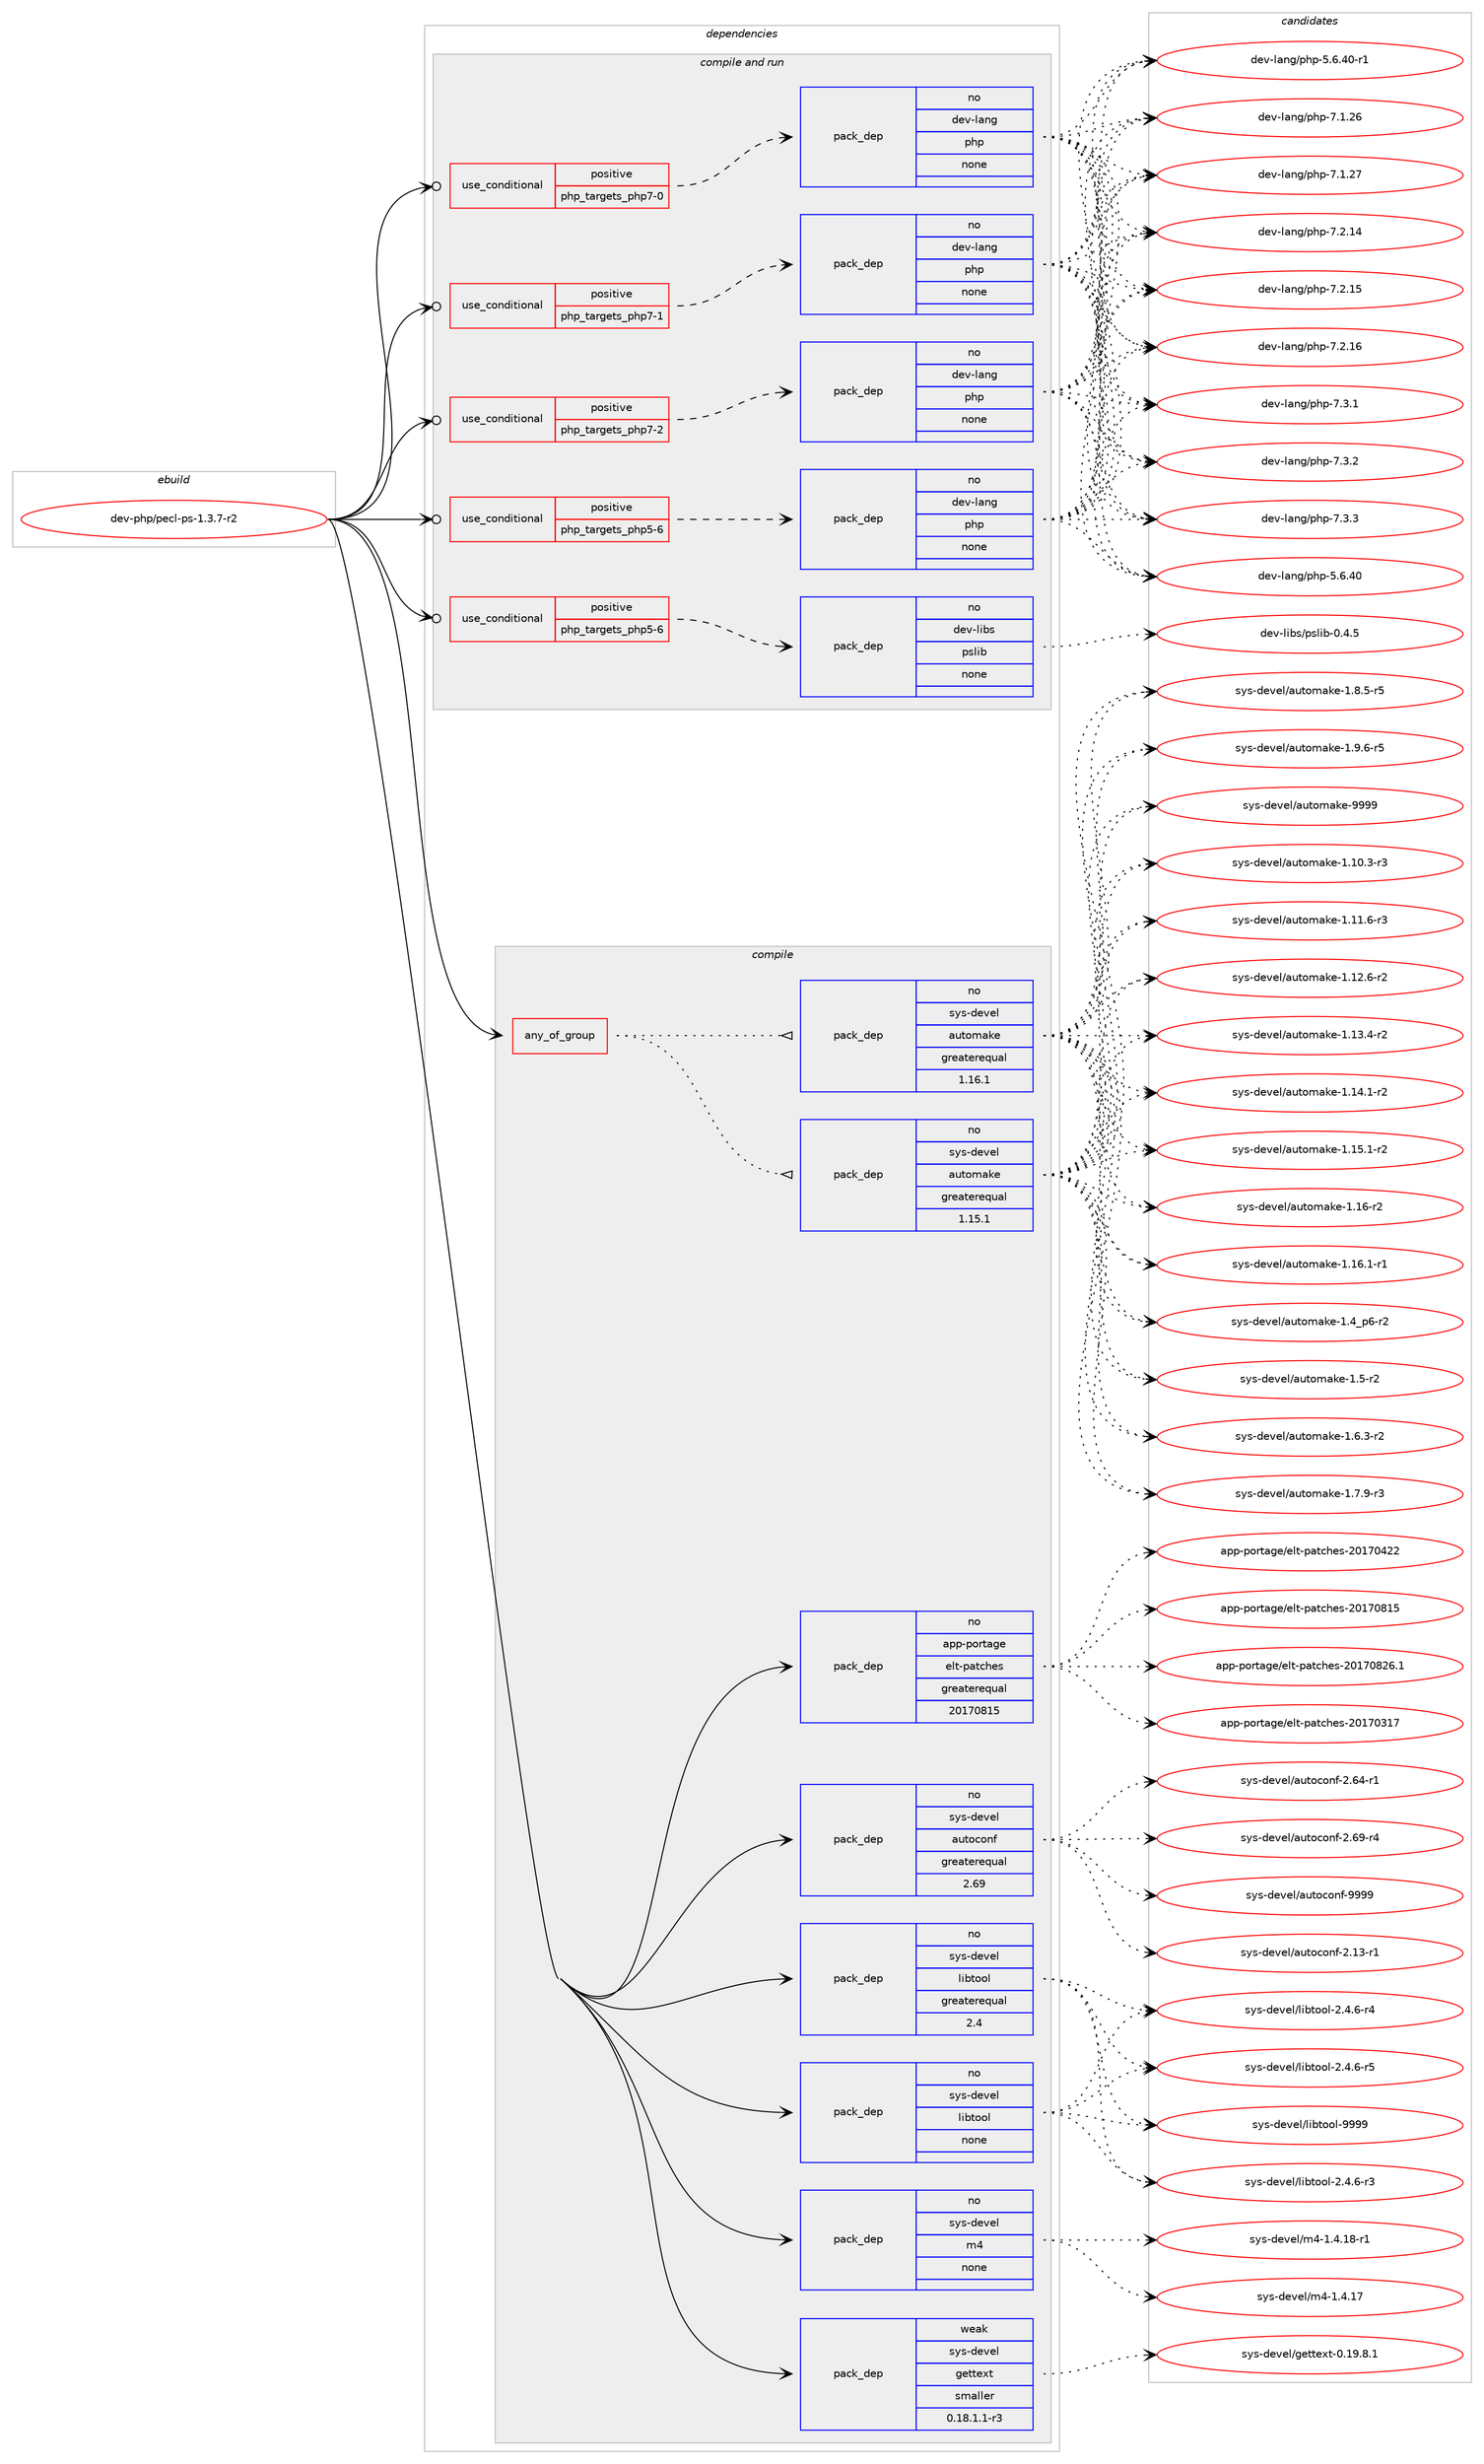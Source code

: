digraph prolog {

# *************
# Graph options
# *************

newrank=true;
concentrate=true;
compound=true;
graph [rankdir=LR,fontname=Helvetica,fontsize=10,ranksep=1.5];#, ranksep=2.5, nodesep=0.2];
edge  [arrowhead=vee];
node  [fontname=Helvetica,fontsize=10];

# **********
# The ebuild
# **********

subgraph cluster_leftcol {
color=gray;
rank=same;
label=<<i>ebuild</i>>;
id [label="dev-php/pecl-ps-1.3.7-r2", color=red, width=4, href="../dev-php/pecl-ps-1.3.7-r2.svg"];
}

# ****************
# The dependencies
# ****************

subgraph cluster_midcol {
color=gray;
label=<<i>dependencies</i>>;
subgraph cluster_compile {
fillcolor="#eeeeee";
style=filled;
label=<<i>compile</i>>;
subgraph any22600 {
dependency1394888 [label=<<TABLE BORDER="0" CELLBORDER="1" CELLSPACING="0" CELLPADDING="4"><TR><TD CELLPADDING="10">any_of_group</TD></TR></TABLE>>, shape=none, color=red];subgraph pack1001922 {
dependency1394889 [label=<<TABLE BORDER="0" CELLBORDER="1" CELLSPACING="0" CELLPADDING="4" WIDTH="220"><TR><TD ROWSPAN="6" CELLPADDING="30">pack_dep</TD></TR><TR><TD WIDTH="110">no</TD></TR><TR><TD>sys-devel</TD></TR><TR><TD>automake</TD></TR><TR><TD>greaterequal</TD></TR><TR><TD>1.16.1</TD></TR></TABLE>>, shape=none, color=blue];
}
dependency1394888:e -> dependency1394889:w [weight=20,style="dotted",arrowhead="oinv"];
subgraph pack1001923 {
dependency1394890 [label=<<TABLE BORDER="0" CELLBORDER="1" CELLSPACING="0" CELLPADDING="4" WIDTH="220"><TR><TD ROWSPAN="6" CELLPADDING="30">pack_dep</TD></TR><TR><TD WIDTH="110">no</TD></TR><TR><TD>sys-devel</TD></TR><TR><TD>automake</TD></TR><TR><TD>greaterequal</TD></TR><TR><TD>1.15.1</TD></TR></TABLE>>, shape=none, color=blue];
}
dependency1394888:e -> dependency1394890:w [weight=20,style="dotted",arrowhead="oinv"];
}
id:e -> dependency1394888:w [weight=20,style="solid",arrowhead="vee"];
subgraph pack1001924 {
dependency1394891 [label=<<TABLE BORDER="0" CELLBORDER="1" CELLSPACING="0" CELLPADDING="4" WIDTH="220"><TR><TD ROWSPAN="6" CELLPADDING="30">pack_dep</TD></TR><TR><TD WIDTH="110">no</TD></TR><TR><TD>app-portage</TD></TR><TR><TD>elt-patches</TD></TR><TR><TD>greaterequal</TD></TR><TR><TD>20170815</TD></TR></TABLE>>, shape=none, color=blue];
}
id:e -> dependency1394891:w [weight=20,style="solid",arrowhead="vee"];
subgraph pack1001925 {
dependency1394892 [label=<<TABLE BORDER="0" CELLBORDER="1" CELLSPACING="0" CELLPADDING="4" WIDTH="220"><TR><TD ROWSPAN="6" CELLPADDING="30">pack_dep</TD></TR><TR><TD WIDTH="110">no</TD></TR><TR><TD>sys-devel</TD></TR><TR><TD>autoconf</TD></TR><TR><TD>greaterequal</TD></TR><TR><TD>2.69</TD></TR></TABLE>>, shape=none, color=blue];
}
id:e -> dependency1394892:w [weight=20,style="solid",arrowhead="vee"];
subgraph pack1001926 {
dependency1394893 [label=<<TABLE BORDER="0" CELLBORDER="1" CELLSPACING="0" CELLPADDING="4" WIDTH="220"><TR><TD ROWSPAN="6" CELLPADDING="30">pack_dep</TD></TR><TR><TD WIDTH="110">no</TD></TR><TR><TD>sys-devel</TD></TR><TR><TD>libtool</TD></TR><TR><TD>greaterequal</TD></TR><TR><TD>2.4</TD></TR></TABLE>>, shape=none, color=blue];
}
id:e -> dependency1394893:w [weight=20,style="solid",arrowhead="vee"];
subgraph pack1001927 {
dependency1394894 [label=<<TABLE BORDER="0" CELLBORDER="1" CELLSPACING="0" CELLPADDING="4" WIDTH="220"><TR><TD ROWSPAN="6" CELLPADDING="30">pack_dep</TD></TR><TR><TD WIDTH="110">no</TD></TR><TR><TD>sys-devel</TD></TR><TR><TD>libtool</TD></TR><TR><TD>none</TD></TR><TR><TD></TD></TR></TABLE>>, shape=none, color=blue];
}
id:e -> dependency1394894:w [weight=20,style="solid",arrowhead="vee"];
subgraph pack1001928 {
dependency1394895 [label=<<TABLE BORDER="0" CELLBORDER="1" CELLSPACING="0" CELLPADDING="4" WIDTH="220"><TR><TD ROWSPAN="6" CELLPADDING="30">pack_dep</TD></TR><TR><TD WIDTH="110">no</TD></TR><TR><TD>sys-devel</TD></TR><TR><TD>m4</TD></TR><TR><TD>none</TD></TR><TR><TD></TD></TR></TABLE>>, shape=none, color=blue];
}
id:e -> dependency1394895:w [weight=20,style="solid",arrowhead="vee"];
subgraph pack1001929 {
dependency1394896 [label=<<TABLE BORDER="0" CELLBORDER="1" CELLSPACING="0" CELLPADDING="4" WIDTH="220"><TR><TD ROWSPAN="6" CELLPADDING="30">pack_dep</TD></TR><TR><TD WIDTH="110">weak</TD></TR><TR><TD>sys-devel</TD></TR><TR><TD>gettext</TD></TR><TR><TD>smaller</TD></TR><TR><TD>0.18.1.1-r3</TD></TR></TABLE>>, shape=none, color=blue];
}
id:e -> dependency1394896:w [weight=20,style="solid",arrowhead="vee"];
}
subgraph cluster_compileandrun {
fillcolor="#eeeeee";
style=filled;
label=<<i>compile and run</i>>;
subgraph cond369801 {
dependency1394897 [label=<<TABLE BORDER="0" CELLBORDER="1" CELLSPACING="0" CELLPADDING="4"><TR><TD ROWSPAN="3" CELLPADDING="10">use_conditional</TD></TR><TR><TD>positive</TD></TR><TR><TD>php_targets_php5-6</TD></TR></TABLE>>, shape=none, color=red];
subgraph pack1001930 {
dependency1394898 [label=<<TABLE BORDER="0" CELLBORDER="1" CELLSPACING="0" CELLPADDING="4" WIDTH="220"><TR><TD ROWSPAN="6" CELLPADDING="30">pack_dep</TD></TR><TR><TD WIDTH="110">no</TD></TR><TR><TD>dev-lang</TD></TR><TR><TD>php</TD></TR><TR><TD>none</TD></TR><TR><TD></TD></TR></TABLE>>, shape=none, color=blue];
}
dependency1394897:e -> dependency1394898:w [weight=20,style="dashed",arrowhead="vee"];
}
id:e -> dependency1394897:w [weight=20,style="solid",arrowhead="odotvee"];
subgraph cond369802 {
dependency1394899 [label=<<TABLE BORDER="0" CELLBORDER="1" CELLSPACING="0" CELLPADDING="4"><TR><TD ROWSPAN="3" CELLPADDING="10">use_conditional</TD></TR><TR><TD>positive</TD></TR><TR><TD>php_targets_php5-6</TD></TR></TABLE>>, shape=none, color=red];
subgraph pack1001931 {
dependency1394900 [label=<<TABLE BORDER="0" CELLBORDER="1" CELLSPACING="0" CELLPADDING="4" WIDTH="220"><TR><TD ROWSPAN="6" CELLPADDING="30">pack_dep</TD></TR><TR><TD WIDTH="110">no</TD></TR><TR><TD>dev-libs</TD></TR><TR><TD>pslib</TD></TR><TR><TD>none</TD></TR><TR><TD></TD></TR></TABLE>>, shape=none, color=blue];
}
dependency1394899:e -> dependency1394900:w [weight=20,style="dashed",arrowhead="vee"];
}
id:e -> dependency1394899:w [weight=20,style="solid",arrowhead="odotvee"];
subgraph cond369803 {
dependency1394901 [label=<<TABLE BORDER="0" CELLBORDER="1" CELLSPACING="0" CELLPADDING="4"><TR><TD ROWSPAN="3" CELLPADDING="10">use_conditional</TD></TR><TR><TD>positive</TD></TR><TR><TD>php_targets_php7-0</TD></TR></TABLE>>, shape=none, color=red];
subgraph pack1001932 {
dependency1394902 [label=<<TABLE BORDER="0" CELLBORDER="1" CELLSPACING="0" CELLPADDING="4" WIDTH="220"><TR><TD ROWSPAN="6" CELLPADDING="30">pack_dep</TD></TR><TR><TD WIDTH="110">no</TD></TR><TR><TD>dev-lang</TD></TR><TR><TD>php</TD></TR><TR><TD>none</TD></TR><TR><TD></TD></TR></TABLE>>, shape=none, color=blue];
}
dependency1394901:e -> dependency1394902:w [weight=20,style="dashed",arrowhead="vee"];
}
id:e -> dependency1394901:w [weight=20,style="solid",arrowhead="odotvee"];
subgraph cond369804 {
dependency1394903 [label=<<TABLE BORDER="0" CELLBORDER="1" CELLSPACING="0" CELLPADDING="4"><TR><TD ROWSPAN="3" CELLPADDING="10">use_conditional</TD></TR><TR><TD>positive</TD></TR><TR><TD>php_targets_php7-1</TD></TR></TABLE>>, shape=none, color=red];
subgraph pack1001933 {
dependency1394904 [label=<<TABLE BORDER="0" CELLBORDER="1" CELLSPACING="0" CELLPADDING="4" WIDTH="220"><TR><TD ROWSPAN="6" CELLPADDING="30">pack_dep</TD></TR><TR><TD WIDTH="110">no</TD></TR><TR><TD>dev-lang</TD></TR><TR><TD>php</TD></TR><TR><TD>none</TD></TR><TR><TD></TD></TR></TABLE>>, shape=none, color=blue];
}
dependency1394903:e -> dependency1394904:w [weight=20,style="dashed",arrowhead="vee"];
}
id:e -> dependency1394903:w [weight=20,style="solid",arrowhead="odotvee"];
subgraph cond369805 {
dependency1394905 [label=<<TABLE BORDER="0" CELLBORDER="1" CELLSPACING="0" CELLPADDING="4"><TR><TD ROWSPAN="3" CELLPADDING="10">use_conditional</TD></TR><TR><TD>positive</TD></TR><TR><TD>php_targets_php7-2</TD></TR></TABLE>>, shape=none, color=red];
subgraph pack1001934 {
dependency1394906 [label=<<TABLE BORDER="0" CELLBORDER="1" CELLSPACING="0" CELLPADDING="4" WIDTH="220"><TR><TD ROWSPAN="6" CELLPADDING="30">pack_dep</TD></TR><TR><TD WIDTH="110">no</TD></TR><TR><TD>dev-lang</TD></TR><TR><TD>php</TD></TR><TR><TD>none</TD></TR><TR><TD></TD></TR></TABLE>>, shape=none, color=blue];
}
dependency1394905:e -> dependency1394906:w [weight=20,style="dashed",arrowhead="vee"];
}
id:e -> dependency1394905:w [weight=20,style="solid",arrowhead="odotvee"];
}
subgraph cluster_run {
fillcolor="#eeeeee";
style=filled;
label=<<i>run</i>>;
}
}

# **************
# The candidates
# **************

subgraph cluster_choices {
rank=same;
color=gray;
label=<<i>candidates</i>>;

subgraph choice1001922 {
color=black;
nodesep=1;
choice11512111545100101118101108479711711611110997107101454946494846514511451 [label="sys-devel/automake-1.10.3-r3", color=red, width=4,href="../sys-devel/automake-1.10.3-r3.svg"];
choice11512111545100101118101108479711711611110997107101454946494946544511451 [label="sys-devel/automake-1.11.6-r3", color=red, width=4,href="../sys-devel/automake-1.11.6-r3.svg"];
choice11512111545100101118101108479711711611110997107101454946495046544511450 [label="sys-devel/automake-1.12.6-r2", color=red, width=4,href="../sys-devel/automake-1.12.6-r2.svg"];
choice11512111545100101118101108479711711611110997107101454946495146524511450 [label="sys-devel/automake-1.13.4-r2", color=red, width=4,href="../sys-devel/automake-1.13.4-r2.svg"];
choice11512111545100101118101108479711711611110997107101454946495246494511450 [label="sys-devel/automake-1.14.1-r2", color=red, width=4,href="../sys-devel/automake-1.14.1-r2.svg"];
choice11512111545100101118101108479711711611110997107101454946495346494511450 [label="sys-devel/automake-1.15.1-r2", color=red, width=4,href="../sys-devel/automake-1.15.1-r2.svg"];
choice1151211154510010111810110847971171161111099710710145494649544511450 [label="sys-devel/automake-1.16-r2", color=red, width=4,href="../sys-devel/automake-1.16-r2.svg"];
choice11512111545100101118101108479711711611110997107101454946495446494511449 [label="sys-devel/automake-1.16.1-r1", color=red, width=4,href="../sys-devel/automake-1.16.1-r1.svg"];
choice115121115451001011181011084797117116111109971071014549465295112544511450 [label="sys-devel/automake-1.4_p6-r2", color=red, width=4,href="../sys-devel/automake-1.4_p6-r2.svg"];
choice11512111545100101118101108479711711611110997107101454946534511450 [label="sys-devel/automake-1.5-r2", color=red, width=4,href="../sys-devel/automake-1.5-r2.svg"];
choice115121115451001011181011084797117116111109971071014549465446514511450 [label="sys-devel/automake-1.6.3-r2", color=red, width=4,href="../sys-devel/automake-1.6.3-r2.svg"];
choice115121115451001011181011084797117116111109971071014549465546574511451 [label="sys-devel/automake-1.7.9-r3", color=red, width=4,href="../sys-devel/automake-1.7.9-r3.svg"];
choice115121115451001011181011084797117116111109971071014549465646534511453 [label="sys-devel/automake-1.8.5-r5", color=red, width=4,href="../sys-devel/automake-1.8.5-r5.svg"];
choice115121115451001011181011084797117116111109971071014549465746544511453 [label="sys-devel/automake-1.9.6-r5", color=red, width=4,href="../sys-devel/automake-1.9.6-r5.svg"];
choice115121115451001011181011084797117116111109971071014557575757 [label="sys-devel/automake-9999", color=red, width=4,href="../sys-devel/automake-9999.svg"];
dependency1394889:e -> choice11512111545100101118101108479711711611110997107101454946494846514511451:w [style=dotted,weight="100"];
dependency1394889:e -> choice11512111545100101118101108479711711611110997107101454946494946544511451:w [style=dotted,weight="100"];
dependency1394889:e -> choice11512111545100101118101108479711711611110997107101454946495046544511450:w [style=dotted,weight="100"];
dependency1394889:e -> choice11512111545100101118101108479711711611110997107101454946495146524511450:w [style=dotted,weight="100"];
dependency1394889:e -> choice11512111545100101118101108479711711611110997107101454946495246494511450:w [style=dotted,weight="100"];
dependency1394889:e -> choice11512111545100101118101108479711711611110997107101454946495346494511450:w [style=dotted,weight="100"];
dependency1394889:e -> choice1151211154510010111810110847971171161111099710710145494649544511450:w [style=dotted,weight="100"];
dependency1394889:e -> choice11512111545100101118101108479711711611110997107101454946495446494511449:w [style=dotted,weight="100"];
dependency1394889:e -> choice115121115451001011181011084797117116111109971071014549465295112544511450:w [style=dotted,weight="100"];
dependency1394889:e -> choice11512111545100101118101108479711711611110997107101454946534511450:w [style=dotted,weight="100"];
dependency1394889:e -> choice115121115451001011181011084797117116111109971071014549465446514511450:w [style=dotted,weight="100"];
dependency1394889:e -> choice115121115451001011181011084797117116111109971071014549465546574511451:w [style=dotted,weight="100"];
dependency1394889:e -> choice115121115451001011181011084797117116111109971071014549465646534511453:w [style=dotted,weight="100"];
dependency1394889:e -> choice115121115451001011181011084797117116111109971071014549465746544511453:w [style=dotted,weight="100"];
dependency1394889:e -> choice115121115451001011181011084797117116111109971071014557575757:w [style=dotted,weight="100"];
}
subgraph choice1001923 {
color=black;
nodesep=1;
choice11512111545100101118101108479711711611110997107101454946494846514511451 [label="sys-devel/automake-1.10.3-r3", color=red, width=4,href="../sys-devel/automake-1.10.3-r3.svg"];
choice11512111545100101118101108479711711611110997107101454946494946544511451 [label="sys-devel/automake-1.11.6-r3", color=red, width=4,href="../sys-devel/automake-1.11.6-r3.svg"];
choice11512111545100101118101108479711711611110997107101454946495046544511450 [label="sys-devel/automake-1.12.6-r2", color=red, width=4,href="../sys-devel/automake-1.12.6-r2.svg"];
choice11512111545100101118101108479711711611110997107101454946495146524511450 [label="sys-devel/automake-1.13.4-r2", color=red, width=4,href="../sys-devel/automake-1.13.4-r2.svg"];
choice11512111545100101118101108479711711611110997107101454946495246494511450 [label="sys-devel/automake-1.14.1-r2", color=red, width=4,href="../sys-devel/automake-1.14.1-r2.svg"];
choice11512111545100101118101108479711711611110997107101454946495346494511450 [label="sys-devel/automake-1.15.1-r2", color=red, width=4,href="../sys-devel/automake-1.15.1-r2.svg"];
choice1151211154510010111810110847971171161111099710710145494649544511450 [label="sys-devel/automake-1.16-r2", color=red, width=4,href="../sys-devel/automake-1.16-r2.svg"];
choice11512111545100101118101108479711711611110997107101454946495446494511449 [label="sys-devel/automake-1.16.1-r1", color=red, width=4,href="../sys-devel/automake-1.16.1-r1.svg"];
choice115121115451001011181011084797117116111109971071014549465295112544511450 [label="sys-devel/automake-1.4_p6-r2", color=red, width=4,href="../sys-devel/automake-1.4_p6-r2.svg"];
choice11512111545100101118101108479711711611110997107101454946534511450 [label="sys-devel/automake-1.5-r2", color=red, width=4,href="../sys-devel/automake-1.5-r2.svg"];
choice115121115451001011181011084797117116111109971071014549465446514511450 [label="sys-devel/automake-1.6.3-r2", color=red, width=4,href="../sys-devel/automake-1.6.3-r2.svg"];
choice115121115451001011181011084797117116111109971071014549465546574511451 [label="sys-devel/automake-1.7.9-r3", color=red, width=4,href="../sys-devel/automake-1.7.9-r3.svg"];
choice115121115451001011181011084797117116111109971071014549465646534511453 [label="sys-devel/automake-1.8.5-r5", color=red, width=4,href="../sys-devel/automake-1.8.5-r5.svg"];
choice115121115451001011181011084797117116111109971071014549465746544511453 [label="sys-devel/automake-1.9.6-r5", color=red, width=4,href="../sys-devel/automake-1.9.6-r5.svg"];
choice115121115451001011181011084797117116111109971071014557575757 [label="sys-devel/automake-9999", color=red, width=4,href="../sys-devel/automake-9999.svg"];
dependency1394890:e -> choice11512111545100101118101108479711711611110997107101454946494846514511451:w [style=dotted,weight="100"];
dependency1394890:e -> choice11512111545100101118101108479711711611110997107101454946494946544511451:w [style=dotted,weight="100"];
dependency1394890:e -> choice11512111545100101118101108479711711611110997107101454946495046544511450:w [style=dotted,weight="100"];
dependency1394890:e -> choice11512111545100101118101108479711711611110997107101454946495146524511450:w [style=dotted,weight="100"];
dependency1394890:e -> choice11512111545100101118101108479711711611110997107101454946495246494511450:w [style=dotted,weight="100"];
dependency1394890:e -> choice11512111545100101118101108479711711611110997107101454946495346494511450:w [style=dotted,weight="100"];
dependency1394890:e -> choice1151211154510010111810110847971171161111099710710145494649544511450:w [style=dotted,weight="100"];
dependency1394890:e -> choice11512111545100101118101108479711711611110997107101454946495446494511449:w [style=dotted,weight="100"];
dependency1394890:e -> choice115121115451001011181011084797117116111109971071014549465295112544511450:w [style=dotted,weight="100"];
dependency1394890:e -> choice11512111545100101118101108479711711611110997107101454946534511450:w [style=dotted,weight="100"];
dependency1394890:e -> choice115121115451001011181011084797117116111109971071014549465446514511450:w [style=dotted,weight="100"];
dependency1394890:e -> choice115121115451001011181011084797117116111109971071014549465546574511451:w [style=dotted,weight="100"];
dependency1394890:e -> choice115121115451001011181011084797117116111109971071014549465646534511453:w [style=dotted,weight="100"];
dependency1394890:e -> choice115121115451001011181011084797117116111109971071014549465746544511453:w [style=dotted,weight="100"];
dependency1394890:e -> choice115121115451001011181011084797117116111109971071014557575757:w [style=dotted,weight="100"];
}
subgraph choice1001924 {
color=black;
nodesep=1;
choice97112112451121111141169710310147101108116451129711699104101115455048495548514955 [label="app-portage/elt-patches-20170317", color=red, width=4,href="../app-portage/elt-patches-20170317.svg"];
choice97112112451121111141169710310147101108116451129711699104101115455048495548525050 [label="app-portage/elt-patches-20170422", color=red, width=4,href="../app-portage/elt-patches-20170422.svg"];
choice97112112451121111141169710310147101108116451129711699104101115455048495548564953 [label="app-portage/elt-patches-20170815", color=red, width=4,href="../app-portage/elt-patches-20170815.svg"];
choice971121124511211111411697103101471011081164511297116991041011154550484955485650544649 [label="app-portage/elt-patches-20170826.1", color=red, width=4,href="../app-portage/elt-patches-20170826.1.svg"];
dependency1394891:e -> choice97112112451121111141169710310147101108116451129711699104101115455048495548514955:w [style=dotted,weight="100"];
dependency1394891:e -> choice97112112451121111141169710310147101108116451129711699104101115455048495548525050:w [style=dotted,weight="100"];
dependency1394891:e -> choice97112112451121111141169710310147101108116451129711699104101115455048495548564953:w [style=dotted,weight="100"];
dependency1394891:e -> choice971121124511211111411697103101471011081164511297116991041011154550484955485650544649:w [style=dotted,weight="100"];
}
subgraph choice1001925 {
color=black;
nodesep=1;
choice1151211154510010111810110847971171161119911111010245504649514511449 [label="sys-devel/autoconf-2.13-r1", color=red, width=4,href="../sys-devel/autoconf-2.13-r1.svg"];
choice1151211154510010111810110847971171161119911111010245504654524511449 [label="sys-devel/autoconf-2.64-r1", color=red, width=4,href="../sys-devel/autoconf-2.64-r1.svg"];
choice1151211154510010111810110847971171161119911111010245504654574511452 [label="sys-devel/autoconf-2.69-r4", color=red, width=4,href="../sys-devel/autoconf-2.69-r4.svg"];
choice115121115451001011181011084797117116111991111101024557575757 [label="sys-devel/autoconf-9999", color=red, width=4,href="../sys-devel/autoconf-9999.svg"];
dependency1394892:e -> choice1151211154510010111810110847971171161119911111010245504649514511449:w [style=dotted,weight="100"];
dependency1394892:e -> choice1151211154510010111810110847971171161119911111010245504654524511449:w [style=dotted,weight="100"];
dependency1394892:e -> choice1151211154510010111810110847971171161119911111010245504654574511452:w [style=dotted,weight="100"];
dependency1394892:e -> choice115121115451001011181011084797117116111991111101024557575757:w [style=dotted,weight="100"];
}
subgraph choice1001926 {
color=black;
nodesep=1;
choice1151211154510010111810110847108105981161111111084550465246544511451 [label="sys-devel/libtool-2.4.6-r3", color=red, width=4,href="../sys-devel/libtool-2.4.6-r3.svg"];
choice1151211154510010111810110847108105981161111111084550465246544511452 [label="sys-devel/libtool-2.4.6-r4", color=red, width=4,href="../sys-devel/libtool-2.4.6-r4.svg"];
choice1151211154510010111810110847108105981161111111084550465246544511453 [label="sys-devel/libtool-2.4.6-r5", color=red, width=4,href="../sys-devel/libtool-2.4.6-r5.svg"];
choice1151211154510010111810110847108105981161111111084557575757 [label="sys-devel/libtool-9999", color=red, width=4,href="../sys-devel/libtool-9999.svg"];
dependency1394893:e -> choice1151211154510010111810110847108105981161111111084550465246544511451:w [style=dotted,weight="100"];
dependency1394893:e -> choice1151211154510010111810110847108105981161111111084550465246544511452:w [style=dotted,weight="100"];
dependency1394893:e -> choice1151211154510010111810110847108105981161111111084550465246544511453:w [style=dotted,weight="100"];
dependency1394893:e -> choice1151211154510010111810110847108105981161111111084557575757:w [style=dotted,weight="100"];
}
subgraph choice1001927 {
color=black;
nodesep=1;
choice1151211154510010111810110847108105981161111111084550465246544511451 [label="sys-devel/libtool-2.4.6-r3", color=red, width=4,href="../sys-devel/libtool-2.4.6-r3.svg"];
choice1151211154510010111810110847108105981161111111084550465246544511452 [label="sys-devel/libtool-2.4.6-r4", color=red, width=4,href="../sys-devel/libtool-2.4.6-r4.svg"];
choice1151211154510010111810110847108105981161111111084550465246544511453 [label="sys-devel/libtool-2.4.6-r5", color=red, width=4,href="../sys-devel/libtool-2.4.6-r5.svg"];
choice1151211154510010111810110847108105981161111111084557575757 [label="sys-devel/libtool-9999", color=red, width=4,href="../sys-devel/libtool-9999.svg"];
dependency1394894:e -> choice1151211154510010111810110847108105981161111111084550465246544511451:w [style=dotted,weight="100"];
dependency1394894:e -> choice1151211154510010111810110847108105981161111111084550465246544511452:w [style=dotted,weight="100"];
dependency1394894:e -> choice1151211154510010111810110847108105981161111111084550465246544511453:w [style=dotted,weight="100"];
dependency1394894:e -> choice1151211154510010111810110847108105981161111111084557575757:w [style=dotted,weight="100"];
}
subgraph choice1001928 {
color=black;
nodesep=1;
choice11512111545100101118101108471095245494652464955 [label="sys-devel/m4-1.4.17", color=red, width=4,href="../sys-devel/m4-1.4.17.svg"];
choice115121115451001011181011084710952454946524649564511449 [label="sys-devel/m4-1.4.18-r1", color=red, width=4,href="../sys-devel/m4-1.4.18-r1.svg"];
dependency1394895:e -> choice11512111545100101118101108471095245494652464955:w [style=dotted,weight="100"];
dependency1394895:e -> choice115121115451001011181011084710952454946524649564511449:w [style=dotted,weight="100"];
}
subgraph choice1001929 {
color=black;
nodesep=1;
choice1151211154510010111810110847103101116116101120116454846495746564649 [label="sys-devel/gettext-0.19.8.1", color=red, width=4,href="../sys-devel/gettext-0.19.8.1.svg"];
dependency1394896:e -> choice1151211154510010111810110847103101116116101120116454846495746564649:w [style=dotted,weight="100"];
}
subgraph choice1001930 {
color=black;
nodesep=1;
choice10010111845108971101034711210411245534654465248 [label="dev-lang/php-5.6.40", color=red, width=4,href="../dev-lang/php-5.6.40.svg"];
choice100101118451089711010347112104112455346544652484511449 [label="dev-lang/php-5.6.40-r1", color=red, width=4,href="../dev-lang/php-5.6.40-r1.svg"];
choice10010111845108971101034711210411245554649465054 [label="dev-lang/php-7.1.26", color=red, width=4,href="../dev-lang/php-7.1.26.svg"];
choice10010111845108971101034711210411245554649465055 [label="dev-lang/php-7.1.27", color=red, width=4,href="../dev-lang/php-7.1.27.svg"];
choice10010111845108971101034711210411245554650464952 [label="dev-lang/php-7.2.14", color=red, width=4,href="../dev-lang/php-7.2.14.svg"];
choice10010111845108971101034711210411245554650464953 [label="dev-lang/php-7.2.15", color=red, width=4,href="../dev-lang/php-7.2.15.svg"];
choice10010111845108971101034711210411245554650464954 [label="dev-lang/php-7.2.16", color=red, width=4,href="../dev-lang/php-7.2.16.svg"];
choice100101118451089711010347112104112455546514649 [label="dev-lang/php-7.3.1", color=red, width=4,href="../dev-lang/php-7.3.1.svg"];
choice100101118451089711010347112104112455546514650 [label="dev-lang/php-7.3.2", color=red, width=4,href="../dev-lang/php-7.3.2.svg"];
choice100101118451089711010347112104112455546514651 [label="dev-lang/php-7.3.3", color=red, width=4,href="../dev-lang/php-7.3.3.svg"];
dependency1394898:e -> choice10010111845108971101034711210411245534654465248:w [style=dotted,weight="100"];
dependency1394898:e -> choice100101118451089711010347112104112455346544652484511449:w [style=dotted,weight="100"];
dependency1394898:e -> choice10010111845108971101034711210411245554649465054:w [style=dotted,weight="100"];
dependency1394898:e -> choice10010111845108971101034711210411245554649465055:w [style=dotted,weight="100"];
dependency1394898:e -> choice10010111845108971101034711210411245554650464952:w [style=dotted,weight="100"];
dependency1394898:e -> choice10010111845108971101034711210411245554650464953:w [style=dotted,weight="100"];
dependency1394898:e -> choice10010111845108971101034711210411245554650464954:w [style=dotted,weight="100"];
dependency1394898:e -> choice100101118451089711010347112104112455546514649:w [style=dotted,weight="100"];
dependency1394898:e -> choice100101118451089711010347112104112455546514650:w [style=dotted,weight="100"];
dependency1394898:e -> choice100101118451089711010347112104112455546514651:w [style=dotted,weight="100"];
}
subgraph choice1001931 {
color=black;
nodesep=1;
choice10010111845108105981154711211510810598454846524653 [label="dev-libs/pslib-0.4.5", color=red, width=4,href="../dev-libs/pslib-0.4.5.svg"];
dependency1394900:e -> choice10010111845108105981154711211510810598454846524653:w [style=dotted,weight="100"];
}
subgraph choice1001932 {
color=black;
nodesep=1;
choice10010111845108971101034711210411245534654465248 [label="dev-lang/php-5.6.40", color=red, width=4,href="../dev-lang/php-5.6.40.svg"];
choice100101118451089711010347112104112455346544652484511449 [label="dev-lang/php-5.6.40-r1", color=red, width=4,href="../dev-lang/php-5.6.40-r1.svg"];
choice10010111845108971101034711210411245554649465054 [label="dev-lang/php-7.1.26", color=red, width=4,href="../dev-lang/php-7.1.26.svg"];
choice10010111845108971101034711210411245554649465055 [label="dev-lang/php-7.1.27", color=red, width=4,href="../dev-lang/php-7.1.27.svg"];
choice10010111845108971101034711210411245554650464952 [label="dev-lang/php-7.2.14", color=red, width=4,href="../dev-lang/php-7.2.14.svg"];
choice10010111845108971101034711210411245554650464953 [label="dev-lang/php-7.2.15", color=red, width=4,href="../dev-lang/php-7.2.15.svg"];
choice10010111845108971101034711210411245554650464954 [label="dev-lang/php-7.2.16", color=red, width=4,href="../dev-lang/php-7.2.16.svg"];
choice100101118451089711010347112104112455546514649 [label="dev-lang/php-7.3.1", color=red, width=4,href="../dev-lang/php-7.3.1.svg"];
choice100101118451089711010347112104112455546514650 [label="dev-lang/php-7.3.2", color=red, width=4,href="../dev-lang/php-7.3.2.svg"];
choice100101118451089711010347112104112455546514651 [label="dev-lang/php-7.3.3", color=red, width=4,href="../dev-lang/php-7.3.3.svg"];
dependency1394902:e -> choice10010111845108971101034711210411245534654465248:w [style=dotted,weight="100"];
dependency1394902:e -> choice100101118451089711010347112104112455346544652484511449:w [style=dotted,weight="100"];
dependency1394902:e -> choice10010111845108971101034711210411245554649465054:w [style=dotted,weight="100"];
dependency1394902:e -> choice10010111845108971101034711210411245554649465055:w [style=dotted,weight="100"];
dependency1394902:e -> choice10010111845108971101034711210411245554650464952:w [style=dotted,weight="100"];
dependency1394902:e -> choice10010111845108971101034711210411245554650464953:w [style=dotted,weight="100"];
dependency1394902:e -> choice10010111845108971101034711210411245554650464954:w [style=dotted,weight="100"];
dependency1394902:e -> choice100101118451089711010347112104112455546514649:w [style=dotted,weight="100"];
dependency1394902:e -> choice100101118451089711010347112104112455546514650:w [style=dotted,weight="100"];
dependency1394902:e -> choice100101118451089711010347112104112455546514651:w [style=dotted,weight="100"];
}
subgraph choice1001933 {
color=black;
nodesep=1;
choice10010111845108971101034711210411245534654465248 [label="dev-lang/php-5.6.40", color=red, width=4,href="../dev-lang/php-5.6.40.svg"];
choice100101118451089711010347112104112455346544652484511449 [label="dev-lang/php-5.6.40-r1", color=red, width=4,href="../dev-lang/php-5.6.40-r1.svg"];
choice10010111845108971101034711210411245554649465054 [label="dev-lang/php-7.1.26", color=red, width=4,href="../dev-lang/php-7.1.26.svg"];
choice10010111845108971101034711210411245554649465055 [label="dev-lang/php-7.1.27", color=red, width=4,href="../dev-lang/php-7.1.27.svg"];
choice10010111845108971101034711210411245554650464952 [label="dev-lang/php-7.2.14", color=red, width=4,href="../dev-lang/php-7.2.14.svg"];
choice10010111845108971101034711210411245554650464953 [label="dev-lang/php-7.2.15", color=red, width=4,href="../dev-lang/php-7.2.15.svg"];
choice10010111845108971101034711210411245554650464954 [label="dev-lang/php-7.2.16", color=red, width=4,href="../dev-lang/php-7.2.16.svg"];
choice100101118451089711010347112104112455546514649 [label="dev-lang/php-7.3.1", color=red, width=4,href="../dev-lang/php-7.3.1.svg"];
choice100101118451089711010347112104112455546514650 [label="dev-lang/php-7.3.2", color=red, width=4,href="../dev-lang/php-7.3.2.svg"];
choice100101118451089711010347112104112455546514651 [label="dev-lang/php-7.3.3", color=red, width=4,href="../dev-lang/php-7.3.3.svg"];
dependency1394904:e -> choice10010111845108971101034711210411245534654465248:w [style=dotted,weight="100"];
dependency1394904:e -> choice100101118451089711010347112104112455346544652484511449:w [style=dotted,weight="100"];
dependency1394904:e -> choice10010111845108971101034711210411245554649465054:w [style=dotted,weight="100"];
dependency1394904:e -> choice10010111845108971101034711210411245554649465055:w [style=dotted,weight="100"];
dependency1394904:e -> choice10010111845108971101034711210411245554650464952:w [style=dotted,weight="100"];
dependency1394904:e -> choice10010111845108971101034711210411245554650464953:w [style=dotted,weight="100"];
dependency1394904:e -> choice10010111845108971101034711210411245554650464954:w [style=dotted,weight="100"];
dependency1394904:e -> choice100101118451089711010347112104112455546514649:w [style=dotted,weight="100"];
dependency1394904:e -> choice100101118451089711010347112104112455546514650:w [style=dotted,weight="100"];
dependency1394904:e -> choice100101118451089711010347112104112455546514651:w [style=dotted,weight="100"];
}
subgraph choice1001934 {
color=black;
nodesep=1;
choice10010111845108971101034711210411245534654465248 [label="dev-lang/php-5.6.40", color=red, width=4,href="../dev-lang/php-5.6.40.svg"];
choice100101118451089711010347112104112455346544652484511449 [label="dev-lang/php-5.6.40-r1", color=red, width=4,href="../dev-lang/php-5.6.40-r1.svg"];
choice10010111845108971101034711210411245554649465054 [label="dev-lang/php-7.1.26", color=red, width=4,href="../dev-lang/php-7.1.26.svg"];
choice10010111845108971101034711210411245554649465055 [label="dev-lang/php-7.1.27", color=red, width=4,href="../dev-lang/php-7.1.27.svg"];
choice10010111845108971101034711210411245554650464952 [label="dev-lang/php-7.2.14", color=red, width=4,href="../dev-lang/php-7.2.14.svg"];
choice10010111845108971101034711210411245554650464953 [label="dev-lang/php-7.2.15", color=red, width=4,href="../dev-lang/php-7.2.15.svg"];
choice10010111845108971101034711210411245554650464954 [label="dev-lang/php-7.2.16", color=red, width=4,href="../dev-lang/php-7.2.16.svg"];
choice100101118451089711010347112104112455546514649 [label="dev-lang/php-7.3.1", color=red, width=4,href="../dev-lang/php-7.3.1.svg"];
choice100101118451089711010347112104112455546514650 [label="dev-lang/php-7.3.2", color=red, width=4,href="../dev-lang/php-7.3.2.svg"];
choice100101118451089711010347112104112455546514651 [label="dev-lang/php-7.3.3", color=red, width=4,href="../dev-lang/php-7.3.3.svg"];
dependency1394906:e -> choice10010111845108971101034711210411245534654465248:w [style=dotted,weight="100"];
dependency1394906:e -> choice100101118451089711010347112104112455346544652484511449:w [style=dotted,weight="100"];
dependency1394906:e -> choice10010111845108971101034711210411245554649465054:w [style=dotted,weight="100"];
dependency1394906:e -> choice10010111845108971101034711210411245554649465055:w [style=dotted,weight="100"];
dependency1394906:e -> choice10010111845108971101034711210411245554650464952:w [style=dotted,weight="100"];
dependency1394906:e -> choice10010111845108971101034711210411245554650464953:w [style=dotted,weight="100"];
dependency1394906:e -> choice10010111845108971101034711210411245554650464954:w [style=dotted,weight="100"];
dependency1394906:e -> choice100101118451089711010347112104112455546514649:w [style=dotted,weight="100"];
dependency1394906:e -> choice100101118451089711010347112104112455546514650:w [style=dotted,weight="100"];
dependency1394906:e -> choice100101118451089711010347112104112455546514651:w [style=dotted,weight="100"];
}
}

}
